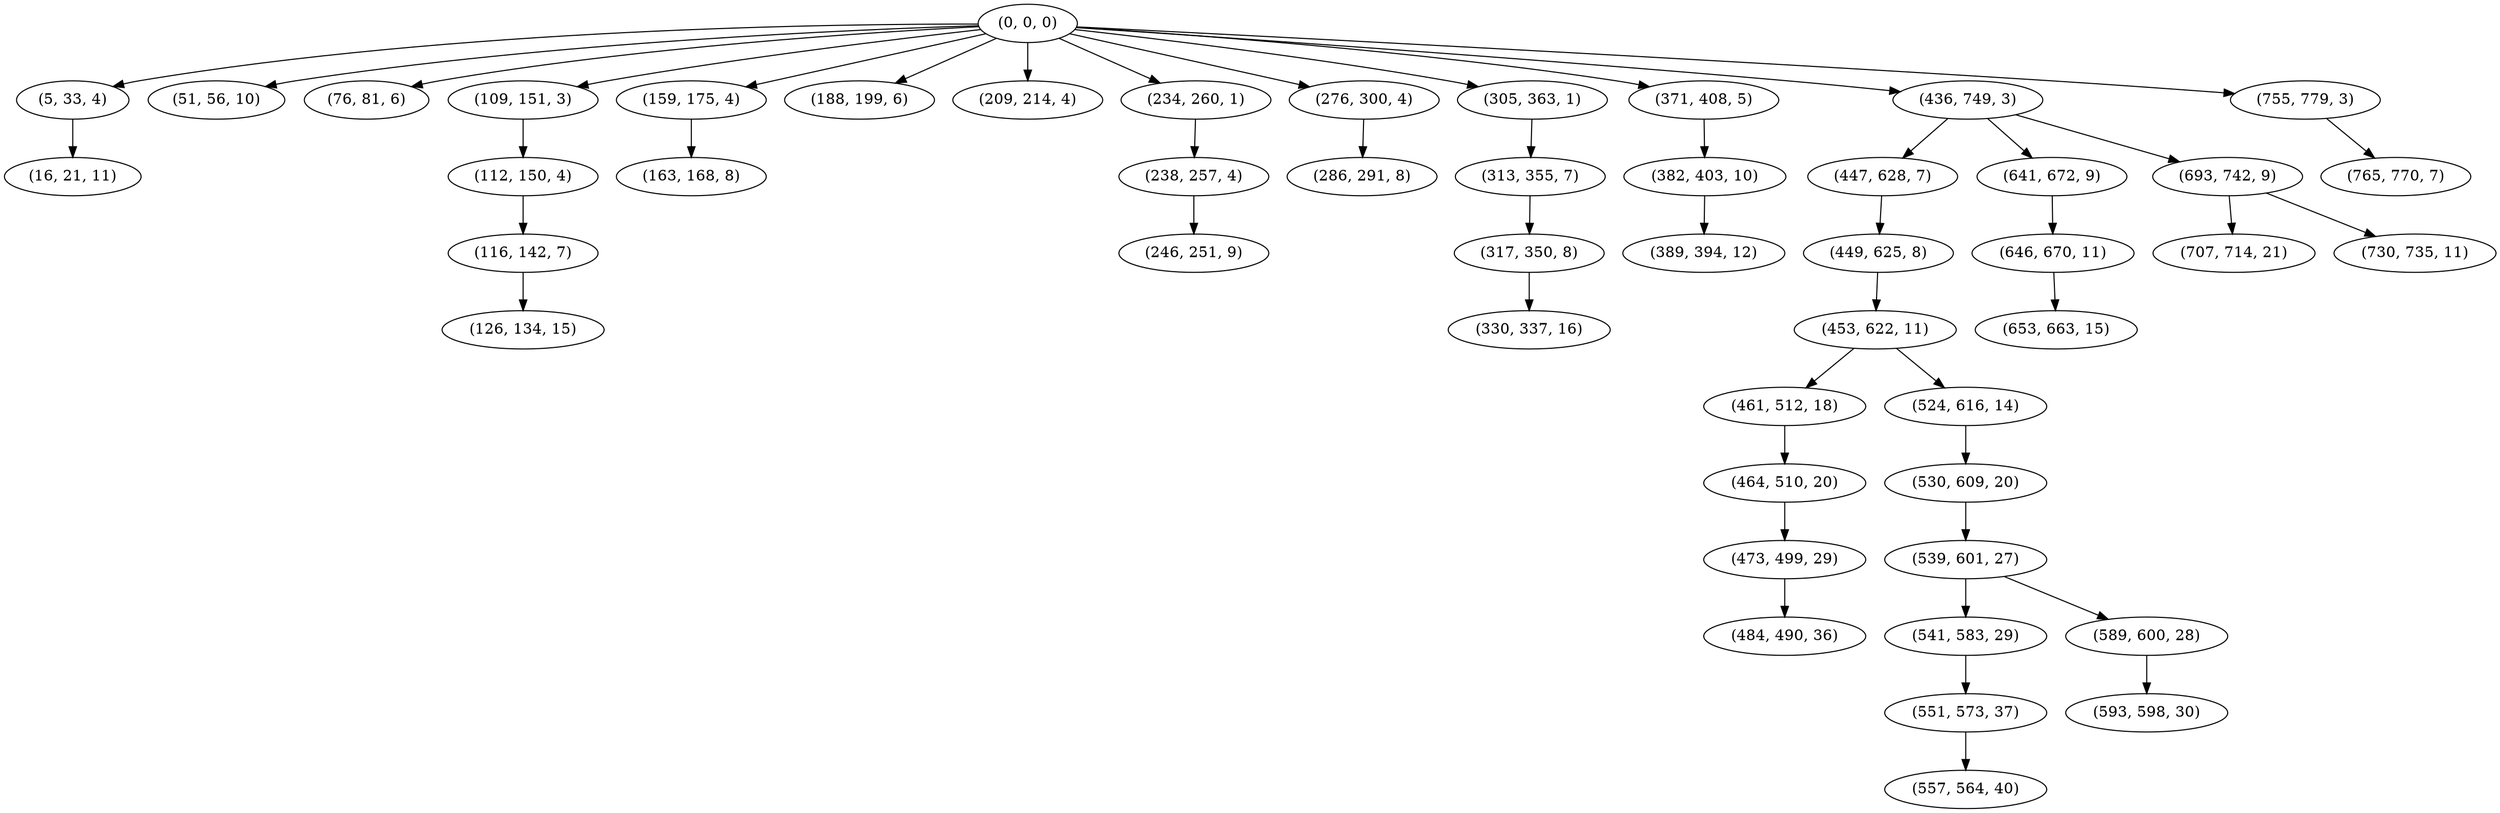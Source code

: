 digraph tree {
    "(0, 0, 0)";
    "(5, 33, 4)";
    "(16, 21, 11)";
    "(51, 56, 10)";
    "(76, 81, 6)";
    "(109, 151, 3)";
    "(112, 150, 4)";
    "(116, 142, 7)";
    "(126, 134, 15)";
    "(159, 175, 4)";
    "(163, 168, 8)";
    "(188, 199, 6)";
    "(209, 214, 4)";
    "(234, 260, 1)";
    "(238, 257, 4)";
    "(246, 251, 9)";
    "(276, 300, 4)";
    "(286, 291, 8)";
    "(305, 363, 1)";
    "(313, 355, 7)";
    "(317, 350, 8)";
    "(330, 337, 16)";
    "(371, 408, 5)";
    "(382, 403, 10)";
    "(389, 394, 12)";
    "(436, 749, 3)";
    "(447, 628, 7)";
    "(449, 625, 8)";
    "(453, 622, 11)";
    "(461, 512, 18)";
    "(464, 510, 20)";
    "(473, 499, 29)";
    "(484, 490, 36)";
    "(524, 616, 14)";
    "(530, 609, 20)";
    "(539, 601, 27)";
    "(541, 583, 29)";
    "(551, 573, 37)";
    "(557, 564, 40)";
    "(589, 600, 28)";
    "(593, 598, 30)";
    "(641, 672, 9)";
    "(646, 670, 11)";
    "(653, 663, 15)";
    "(693, 742, 9)";
    "(707, 714, 21)";
    "(730, 735, 11)";
    "(755, 779, 3)";
    "(765, 770, 7)";
    "(0, 0, 0)" -> "(5, 33, 4)";
    "(0, 0, 0)" -> "(51, 56, 10)";
    "(0, 0, 0)" -> "(76, 81, 6)";
    "(0, 0, 0)" -> "(109, 151, 3)";
    "(0, 0, 0)" -> "(159, 175, 4)";
    "(0, 0, 0)" -> "(188, 199, 6)";
    "(0, 0, 0)" -> "(209, 214, 4)";
    "(0, 0, 0)" -> "(234, 260, 1)";
    "(0, 0, 0)" -> "(276, 300, 4)";
    "(0, 0, 0)" -> "(305, 363, 1)";
    "(0, 0, 0)" -> "(371, 408, 5)";
    "(0, 0, 0)" -> "(436, 749, 3)";
    "(0, 0, 0)" -> "(755, 779, 3)";
    "(5, 33, 4)" -> "(16, 21, 11)";
    "(109, 151, 3)" -> "(112, 150, 4)";
    "(112, 150, 4)" -> "(116, 142, 7)";
    "(116, 142, 7)" -> "(126, 134, 15)";
    "(159, 175, 4)" -> "(163, 168, 8)";
    "(234, 260, 1)" -> "(238, 257, 4)";
    "(238, 257, 4)" -> "(246, 251, 9)";
    "(276, 300, 4)" -> "(286, 291, 8)";
    "(305, 363, 1)" -> "(313, 355, 7)";
    "(313, 355, 7)" -> "(317, 350, 8)";
    "(317, 350, 8)" -> "(330, 337, 16)";
    "(371, 408, 5)" -> "(382, 403, 10)";
    "(382, 403, 10)" -> "(389, 394, 12)";
    "(436, 749, 3)" -> "(447, 628, 7)";
    "(436, 749, 3)" -> "(641, 672, 9)";
    "(436, 749, 3)" -> "(693, 742, 9)";
    "(447, 628, 7)" -> "(449, 625, 8)";
    "(449, 625, 8)" -> "(453, 622, 11)";
    "(453, 622, 11)" -> "(461, 512, 18)";
    "(453, 622, 11)" -> "(524, 616, 14)";
    "(461, 512, 18)" -> "(464, 510, 20)";
    "(464, 510, 20)" -> "(473, 499, 29)";
    "(473, 499, 29)" -> "(484, 490, 36)";
    "(524, 616, 14)" -> "(530, 609, 20)";
    "(530, 609, 20)" -> "(539, 601, 27)";
    "(539, 601, 27)" -> "(541, 583, 29)";
    "(539, 601, 27)" -> "(589, 600, 28)";
    "(541, 583, 29)" -> "(551, 573, 37)";
    "(551, 573, 37)" -> "(557, 564, 40)";
    "(589, 600, 28)" -> "(593, 598, 30)";
    "(641, 672, 9)" -> "(646, 670, 11)";
    "(646, 670, 11)" -> "(653, 663, 15)";
    "(693, 742, 9)" -> "(707, 714, 21)";
    "(693, 742, 9)" -> "(730, 735, 11)";
    "(755, 779, 3)" -> "(765, 770, 7)";
}
